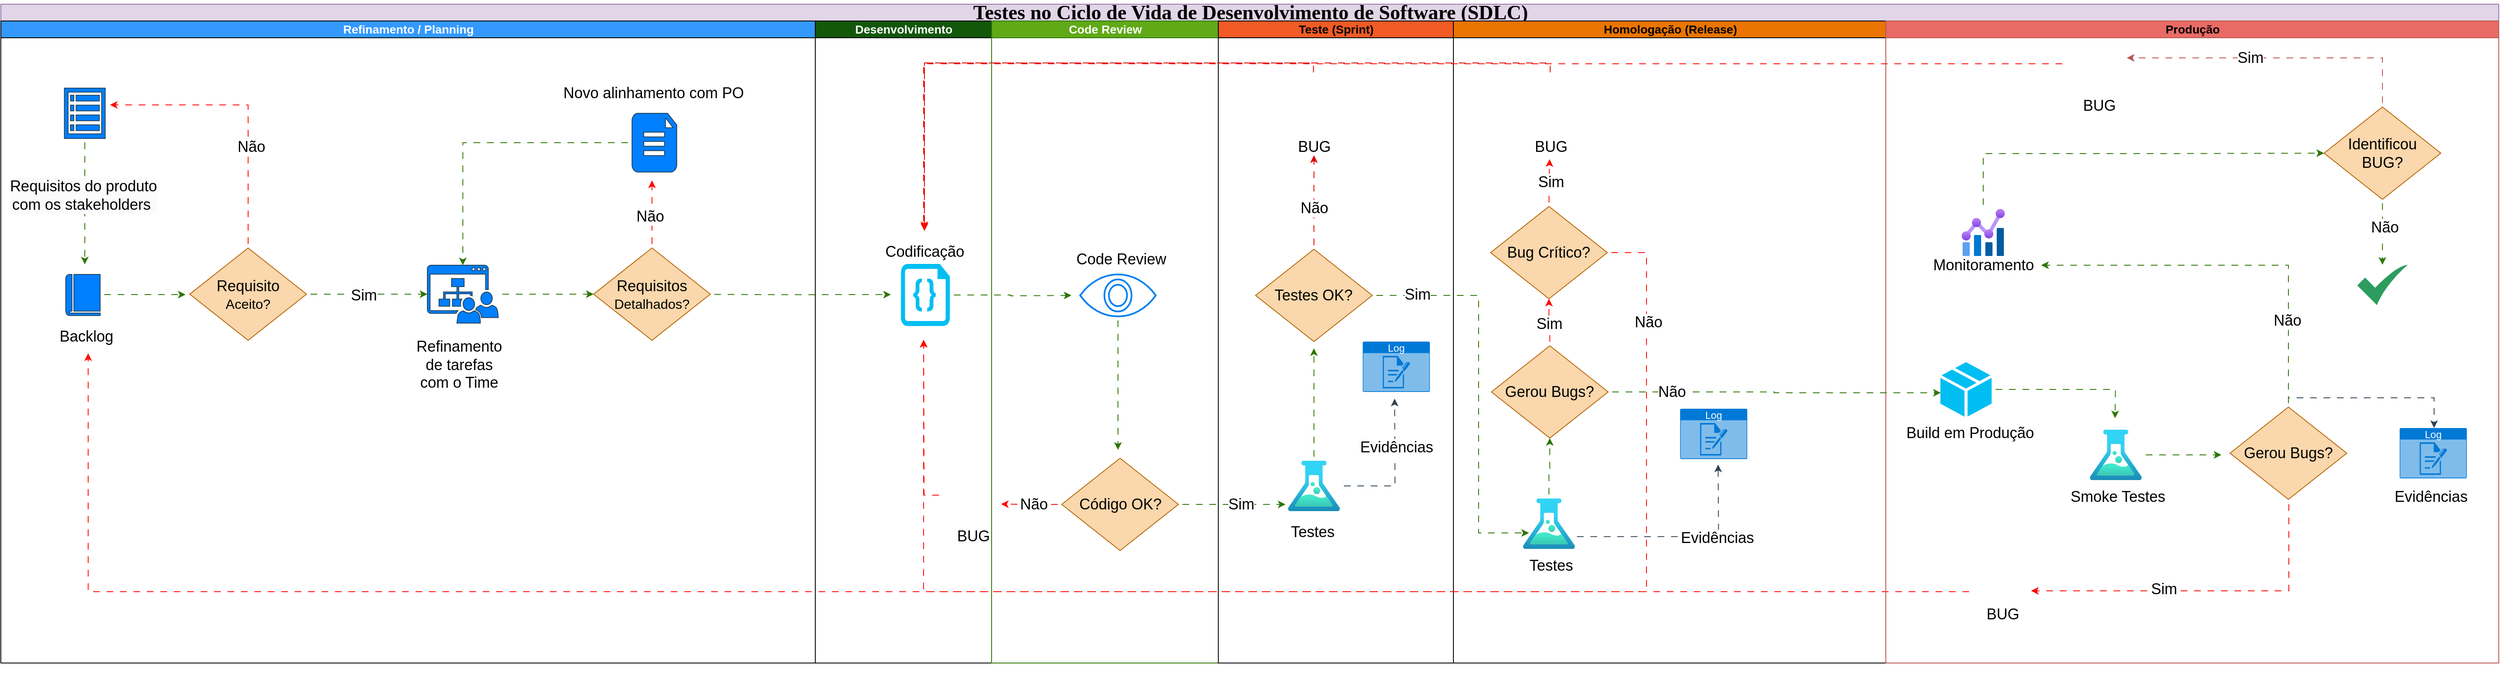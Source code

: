 <mxfile version="24.8.4">
  <diagram name="Página-1" id="4y3aDwwRjuEOx_6uWklc">
    <mxGraphModel dx="7165" dy="2340" grid="1" gridSize="10" guides="1" tooltips="1" connect="1" arrows="1" fold="1" page="1" pageScale="1" pageWidth="827" pageHeight="1169" math="0" shadow="0">
      <root>
        <mxCell id="0" />
        <mxCell id="1" parent="0" />
        <mxCell id="TT8D0_vLZ7CWqyI76bAc-1" value="&lt;font style=&quot;font-size: 24px;&quot;&gt;Testes no Ciclo de Vida de Desenvolvimento de Software (SDLC)&lt;/font&gt;" style="swimlane;html=1;childLayout=stackLayout;startSize=20;rounded=0;shadow=0;labelBackgroundColor=none;strokeWidth=1;fontFamily=Verdana;fontSize=8;align=center;fillColor=#e1d5e7;strokeColor=#9673a6;" parent="1" vertex="1">
          <mxGeometry x="50" y="20" width="2975" height="785" as="geometry" />
        </mxCell>
        <mxCell id="TT8D0_vLZ7CWqyI76bAc-2" value="&lt;font style=&quot;font-size: 14px;&quot;&gt;Refinamento / Planning&lt;/font&gt;" style="swimlane;html=1;startSize=20;fillColor=#3399FF;strokeColor=#000000;fontColor=#ffffff;fillStyle=solid;gradientColor=none;" parent="TT8D0_vLZ7CWqyI76bAc-1" vertex="1">
          <mxGeometry y="20" width="970" height="765" as="geometry">
            <mxRectangle y="20" width="32" height="730" as="alternateBounds" />
          </mxGeometry>
        </mxCell>
        <mxCell id="TT8D0_vLZ7CWqyI76bAc-3" value="" style="edgeStyle=orthogonalEdgeStyle;rounded=0;orthogonalLoop=1;jettySize=auto;html=1;fillColor=#60a917;strokeColor=#2D7600;flowAnimation=1;" parent="TT8D0_vLZ7CWqyI76bAc-2" source="TT8D0_vLZ7CWqyI76bAc-5" edge="1">
          <mxGeometry relative="1" as="geometry">
            <mxPoint x="100" y="290" as="targetPoint" />
          </mxGeometry>
        </mxCell>
        <mxCell id="TT8D0_vLZ7CWqyI76bAc-4" value="&lt;div style=&quot;font-size: 12px; background-color: rgb(251, 251, 251);&quot;&gt;&lt;span style=&quot;font-size: 18px;&quot;&gt;Requisitos do produto&lt;/span&gt;&lt;/div&gt;&lt;div style=&quot;font-size: 12px; background-color: rgb(251, 251, 251);&quot;&gt;&lt;span style=&quot;font-size: 18px;&quot;&gt;com os stakeholders&amp;nbsp;&lt;/span&gt;&lt;/div&gt;" style="edgeLabel;html=1;align=center;verticalAlign=middle;resizable=0;points=[];" parent="TT8D0_vLZ7CWqyI76bAc-3" vertex="1" connectable="0">
          <mxGeometry x="0.608" y="-2" relative="1" as="geometry">
            <mxPoint y="-53" as="offset" />
          </mxGeometry>
        </mxCell>
        <mxCell id="TT8D0_vLZ7CWqyI76bAc-5" value="" style="sketch=0;html=1;aspect=fixed;strokeColor=#23445d;shadow=0;fillColor=#007FFF;verticalAlign=top;labelPosition=center;verticalLabelPosition=bottom;shape=mxgraph.gcp2.view_list;" parent="TT8D0_vLZ7CWqyI76bAc-2" vertex="1">
          <mxGeometry x="75.7" y="80" width="48.6" height="60" as="geometry" />
        </mxCell>
        <mxCell id="TT8D0_vLZ7CWqyI76bAc-6" value="" style="sketch=0;pointerEvents=1;shadow=0;dashed=0;html=1;strokeColor=#23445d;fillColor=#007FFF;labelPosition=center;verticalLabelPosition=bottom;verticalAlign=top;outlineConnect=0;align=center;shape=mxgraph.office.concepts.book_journal;" parent="TT8D0_vLZ7CWqyI76bAc-2" vertex="1">
          <mxGeometry x="77.3" y="302" width="41" height="49" as="geometry" />
        </mxCell>
        <mxCell id="TT8D0_vLZ7CWqyI76bAc-7" value="&lt;span style=&quot;font-size: 18px;&quot;&gt;Backlog&amp;nbsp;&lt;/span&gt;" style="text;html=1;align=center;verticalAlign=middle;resizable=0;points=[];autosize=1;strokeColor=none;fillColor=none;" parent="TT8D0_vLZ7CWqyI76bAc-2" vertex="1">
          <mxGeometry x="58.8" y="356" width="90" height="40" as="geometry" />
        </mxCell>
        <mxCell id="TT8D0_vLZ7CWqyI76bAc-8" style="edgeStyle=orthogonalEdgeStyle;rounded=0;orthogonalLoop=1;jettySize=auto;html=1;fillColor=#60a917;strokeColor=#2D7600;flowAnimation=1;" parent="TT8D0_vLZ7CWqyI76bAc-2" source="TT8D0_vLZ7CWqyI76bAc-10" target="TT8D0_vLZ7CWqyI76bAc-15" edge="1">
          <mxGeometry relative="1" as="geometry">
            <mxPoint x="470" y="326" as="targetPoint" />
          </mxGeometry>
        </mxCell>
        <mxCell id="TT8D0_vLZ7CWqyI76bAc-9" value="&lt;font style=&quot;font-size: 18px;&quot;&gt;Sim&lt;/font&gt;" style="edgeLabel;html=1;align=center;verticalAlign=middle;resizable=0;points=[];" parent="TT8D0_vLZ7CWqyI76bAc-8" vertex="1" connectable="0">
          <mxGeometry x="-0.057" y="-1" relative="1" as="geometry">
            <mxPoint as="offset" />
          </mxGeometry>
        </mxCell>
        <mxCell id="TT8D0_vLZ7CWqyI76bAc-10" value="&lt;div&gt;&lt;font style=&quot;font-size: 18px;&quot;&gt;Requisito&lt;/font&gt;&lt;/div&gt;&lt;div&gt;&lt;font size=&quot;3&quot;&gt;Aceito?&lt;/font&gt;&lt;/div&gt;" style="rhombus;whiteSpace=wrap;html=1;fillColor=#fad7ac;strokeColor=#b46504;" parent="TT8D0_vLZ7CWqyI76bAc-2" vertex="1">
          <mxGeometry x="225" y="270.5" width="139" height="110" as="geometry" />
        </mxCell>
        <mxCell id="TT8D0_vLZ7CWqyI76bAc-11" style="edgeStyle=orthogonalEdgeStyle;rounded=0;orthogonalLoop=1;jettySize=auto;html=1;fillColor=#60a917;strokeColor=#2D7600;flowAnimation=1;" parent="TT8D0_vLZ7CWqyI76bAc-2" source="TT8D0_vLZ7CWqyI76bAc-6" edge="1">
          <mxGeometry relative="1" as="geometry">
            <mxPoint x="220" y="326" as="targetPoint" />
          </mxGeometry>
        </mxCell>
        <mxCell id="TT8D0_vLZ7CWqyI76bAc-12" style="edgeStyle=orthogonalEdgeStyle;rounded=0;orthogonalLoop=1;jettySize=auto;html=1;exitX=0.5;exitY=0;exitDx=0;exitDy=0;strokeColor=#ff0800;flowAnimation=1;" parent="TT8D0_vLZ7CWqyI76bAc-2" source="TT8D0_vLZ7CWqyI76bAc-10" edge="1">
          <mxGeometry relative="1" as="geometry">
            <mxPoint x="130" y="100" as="targetPoint" />
            <Array as="points">
              <mxPoint x="295" y="100" />
            </Array>
          </mxGeometry>
        </mxCell>
        <mxCell id="TT8D0_vLZ7CWqyI76bAc-13" value="&lt;font style=&quot;font-size: 18px;&quot;&gt;Não&lt;/font&gt;" style="edgeLabel;html=1;align=center;verticalAlign=middle;resizable=0;points=[];" parent="TT8D0_vLZ7CWqyI76bAc-12" vertex="1" connectable="0">
          <mxGeometry x="-0.279" y="-3" relative="1" as="geometry">
            <mxPoint as="offset" />
          </mxGeometry>
        </mxCell>
        <mxCell id="TT8D0_vLZ7CWqyI76bAc-14" style="edgeStyle=orthogonalEdgeStyle;rounded=0;orthogonalLoop=1;jettySize=auto;html=1;entryX=0;entryY=0.5;entryDx=0;entryDy=0;flowAnimation=1;fillColor=#60a917;strokeColor=#2D7600;" parent="TT8D0_vLZ7CWqyI76bAc-2" source="TT8D0_vLZ7CWqyI76bAc-15" target="TT8D0_vLZ7CWqyI76bAc-19" edge="1">
          <mxGeometry relative="1" as="geometry" />
        </mxCell>
        <mxCell id="TT8D0_vLZ7CWqyI76bAc-15" value="" style="sketch=0;pointerEvents=1;shadow=0;dashed=0;html=1;strokeColor=#23445d;fillColor=#007FFF;labelPosition=center;verticalLabelPosition=bottom;verticalAlign=top;outlineConnect=0;align=center;shape=mxgraph.office.sites.site_team;" parent="TT8D0_vLZ7CWqyI76bAc-2" vertex="1">
          <mxGeometry x="508" y="291" width="84.49" height="69" as="geometry" />
        </mxCell>
        <mxCell id="TT8D0_vLZ7CWqyI76bAc-16" style="edgeStyle=orthogonalEdgeStyle;rounded=0;orthogonalLoop=1;jettySize=auto;html=1;fillColor=#f8cecc;strokeColor=#ff0800;flowAnimation=1;" parent="TT8D0_vLZ7CWqyI76bAc-2" source="TT8D0_vLZ7CWqyI76bAc-19" edge="1">
          <mxGeometry relative="1" as="geometry">
            <mxPoint x="775.5" y="190" as="targetPoint" />
          </mxGeometry>
        </mxCell>
        <mxCell id="TT8D0_vLZ7CWqyI76bAc-17" value="&lt;font style=&quot;font-size: 18px;&quot;&gt;Não&lt;/font&gt;" style="edgeLabel;html=1;align=center;verticalAlign=middle;resizable=0;points=[];" parent="TT8D0_vLZ7CWqyI76bAc-16" vertex="1" connectable="0">
          <mxGeometry x="-0.059" y="3" relative="1" as="geometry">
            <mxPoint as="offset" />
          </mxGeometry>
        </mxCell>
        <mxCell id="TT8D0_vLZ7CWqyI76bAc-18" style="edgeStyle=orthogonalEdgeStyle;rounded=0;orthogonalLoop=1;jettySize=auto;html=1;fillColor=#60a917;strokeColor=#2D7600;flowAnimation=1;" parent="TT8D0_vLZ7CWqyI76bAc-2" edge="1">
          <mxGeometry relative="1" as="geometry">
            <mxPoint x="1060" y="326" as="targetPoint" />
            <mxPoint x="796.91" y="325.571" as="sourcePoint" />
          </mxGeometry>
        </mxCell>
        <mxCell id="TT8D0_vLZ7CWqyI76bAc-19" value="&lt;div&gt;&lt;font style=&quot;font-size: 18px;&quot;&gt;Requisitos&lt;/font&gt;&lt;/div&gt;&lt;div&gt;&lt;font size=&quot;3&quot;&gt;Detalhados?&lt;/font&gt;&lt;/div&gt;" style="rhombus;whiteSpace=wrap;html=1;fillColor=#fad7ac;strokeColor=#b46504;" parent="TT8D0_vLZ7CWqyI76bAc-2" vertex="1">
          <mxGeometry x="706" y="270.5" width="139" height="110" as="geometry" />
        </mxCell>
        <mxCell id="TT8D0_vLZ7CWqyI76bAc-20" style="edgeStyle=orthogonalEdgeStyle;rounded=0;orthogonalLoop=1;jettySize=auto;html=1;fillColor=#60a917;strokeColor=#2D7600;flowAnimation=1;" parent="TT8D0_vLZ7CWqyI76bAc-2" source="TT8D0_vLZ7CWqyI76bAc-21" target="TT8D0_vLZ7CWqyI76bAc-15" edge="1">
          <mxGeometry relative="1" as="geometry" />
        </mxCell>
        <mxCell id="TT8D0_vLZ7CWqyI76bAc-21" value="" style="verticalLabelPosition=bottom;html=1;verticalAlign=top;align=center;strokeColor=#23445d;fillColor=#007FFF;shape=mxgraph.azure.file_2;pointerEvents=1;" parent="TT8D0_vLZ7CWqyI76bAc-2" vertex="1">
          <mxGeometry x="751.75" y="110" width="53.25" height="70" as="geometry" />
        </mxCell>
        <mxCell id="TT8D0_vLZ7CWqyI76bAc-22" value="&lt;span style=&quot;font-size: 18px;&quot;&gt;Novo alinhamento com PO&lt;/span&gt;" style="text;html=1;align=center;verticalAlign=middle;resizable=0;points=[];autosize=1;strokeColor=none;fillColor=none;" parent="TT8D0_vLZ7CWqyI76bAc-2" vertex="1">
          <mxGeometry x="660.38" y="69" width="233" height="34" as="geometry" />
        </mxCell>
        <mxCell id="TT8D0_vLZ7CWqyI76bAc-23" value="&lt;div&gt;&lt;span style=&quot;font-size: 18px;&quot;&gt;Refinamento&amp;nbsp;&lt;/span&gt;&lt;/div&gt;&lt;div&gt;&lt;span style=&quot;font-size: 18px;&quot;&gt;de tarefas&amp;nbsp;&lt;/span&gt;&lt;/div&gt;&lt;div&gt;&lt;span style=&quot;font-size: 18px;&quot;&gt;com o Time&amp;nbsp;&lt;/span&gt;&lt;/div&gt;" style="text;html=1;align=center;verticalAlign=middle;resizable=0;points=[];autosize=1;strokeColor=none;fillColor=none;" parent="TT8D0_vLZ7CWqyI76bAc-2" vertex="1">
          <mxGeometry x="485" y="371" width="125" height="77" as="geometry" />
        </mxCell>
        <mxCell id="TT8D0_vLZ7CWqyI76bAc-24" value="&lt;font style=&quot;font-size: 14px;&quot;&gt;Desenvolvimento&lt;/font&gt;" style="swimlane;html=1;startSize=20;fillColor=#12570A;strokeColor=#000000;fontColor=#ffffff;fillStyle=solid;" parent="TT8D0_vLZ7CWqyI76bAc-1" vertex="1">
          <mxGeometry x="970" y="20" width="210" height="765" as="geometry" />
        </mxCell>
        <mxCell id="TT8D0_vLZ7CWqyI76bAc-25" style="edgeStyle=orthogonalEdgeStyle;rounded=0;orthogonalLoop=1;jettySize=auto;html=1;fillColor=#60a917;strokeColor=#2D7600;flowAnimation=1;" parent="TT8D0_vLZ7CWqyI76bAc-24" source="TT8D0_vLZ7CWqyI76bAc-26" edge="1">
          <mxGeometry relative="1" as="geometry">
            <mxPoint x="305" y="327" as="targetPoint" />
          </mxGeometry>
        </mxCell>
        <mxCell id="TT8D0_vLZ7CWqyI76bAc-26" value="" style="verticalLabelPosition=bottom;html=1;verticalAlign=top;align=center;strokeColor=none;fillColor=#00BEF2;shape=mxgraph.azure.code_file;pointerEvents=1;" parent="TT8D0_vLZ7CWqyI76bAc-24" vertex="1">
          <mxGeometry x="102" y="289.5" width="58.25" height="74" as="geometry" />
        </mxCell>
        <mxCell id="TT8D0_vLZ7CWqyI76bAc-27" value="&lt;span style=&quot;font-size: 18px;&quot;&gt;Codificação&lt;/span&gt;" style="edgeLabel;html=1;align=center;verticalAlign=middle;resizable=0;points=[];" parent="TT8D0_vLZ7CWqyI76bAc-24" vertex="1" connectable="0">
          <mxGeometry x="104.995" y="273.996" as="geometry">
            <mxPoint x="25" y="1" as="offset" />
          </mxGeometry>
        </mxCell>
        <mxCell id="TT8D0_vLZ7CWqyI76bAc-28" value="&lt;font style=&quot;font-size: 14px;&quot;&gt;Code Review&lt;/font&gt;" style="swimlane;html=1;startSize=20;fillColor=#60a917;strokeColor=#2D7600;fillStyle=solid;fontColor=#ffffff;shadow=0;" parent="TT8D0_vLZ7CWqyI76bAc-1" vertex="1">
          <mxGeometry x="1180" y="20" width="270" height="765" as="geometry" />
        </mxCell>
        <mxCell id="TT8D0_vLZ7CWqyI76bAc-29" style="edgeStyle=orthogonalEdgeStyle;rounded=0;orthogonalLoop=1;jettySize=auto;html=1;exitX=1;exitY=0.5;exitDx=0;exitDy=0;fillColor=#60a917;strokeColor=#2D7600;flowAnimation=1;" parent="TT8D0_vLZ7CWqyI76bAc-28" source="TT8D0_vLZ7CWqyI76bAc-31" edge="1">
          <mxGeometry relative="1" as="geometry">
            <mxPoint x="350" y="576.059" as="targetPoint" />
          </mxGeometry>
        </mxCell>
        <mxCell id="TT8D0_vLZ7CWqyI76bAc-30" value="&lt;font style=&quot;font-size: 18px;&quot;&gt;Sim&lt;/font&gt;" style="edgeLabel;html=1;align=center;verticalAlign=middle;resizable=0;points=[];" parent="TT8D0_vLZ7CWqyI76bAc-29" vertex="1" connectable="0">
          <mxGeometry x="0.171" y="1" relative="1" as="geometry">
            <mxPoint as="offset" />
          </mxGeometry>
        </mxCell>
        <mxCell id="TT8D0_vLZ7CWqyI76bAc-31" value="&lt;span style=&quot;font-size: 18px;&quot;&gt;Código OK?&lt;/span&gt;" style="rhombus;whiteSpace=wrap;html=1;fillColor=#fad7ac;strokeColor=#b46504;" parent="TT8D0_vLZ7CWqyI76bAc-28" vertex="1">
          <mxGeometry x="83.5" y="521" width="139" height="110" as="geometry" />
        </mxCell>
        <mxCell id="xhNsHR0tecrJfSt0q3eH-105" style="edgeStyle=orthogonalEdgeStyle;rounded=0;orthogonalLoop=1;jettySize=auto;html=1;fillColor=#60a917;strokeColor=#2D7600;flowAnimation=1;" edge="1" parent="TT8D0_vLZ7CWqyI76bAc-28" source="TT8D0_vLZ7CWqyI76bAc-33">
          <mxGeometry relative="1" as="geometry">
            <mxPoint x="150.5" y="511.0" as="targetPoint" />
          </mxGeometry>
        </mxCell>
        <mxCell id="TT8D0_vLZ7CWqyI76bAc-33" value="" style="html=1;verticalLabelPosition=bottom;align=center;labelBackgroundColor=#ffffff;verticalAlign=top;strokeWidth=2;strokeColor=#0080F0;shadow=0;dashed=0;shape=mxgraph.ios7.icons.eye;" parent="TT8D0_vLZ7CWqyI76bAc-28" vertex="1">
          <mxGeometry x="105.5" y="302" width="90" height="50" as="geometry" />
        </mxCell>
        <mxCell id="TT8D0_vLZ7CWqyI76bAc-34" value="&lt;span style=&quot;font-size: 18px;&quot;&gt;Code Review&lt;/span&gt;" style="text;html=1;align=center;verticalAlign=middle;resizable=0;points=[];autosize=1;strokeColor=none;fillColor=none;" parent="TT8D0_vLZ7CWqyI76bAc-28" vertex="1">
          <mxGeometry x="89" y="264" width="130" height="40" as="geometry" />
        </mxCell>
        <mxCell id="TT8D0_vLZ7CWqyI76bAc-35" value="&lt;span style=&quot;font-size: 18px;&quot;&gt;BUG&lt;/span&gt;" style="text;html=1;align=center;verticalAlign=middle;resizable=0;points=[];autosize=1;strokeColor=none;fillColor=none;" parent="TT8D0_vLZ7CWqyI76bAc-28" vertex="1">
          <mxGeometry x="-51.0" y="597" width="57" height="34" as="geometry" />
        </mxCell>
        <mxCell id="TT8D0_vLZ7CWqyI76bAc-36" style="edgeStyle=orthogonalEdgeStyle;rounded=0;orthogonalLoop=1;jettySize=auto;html=1;fillColor=#f8cecc;strokeColor=#ff0800;flowAnimation=1;" parent="TT8D0_vLZ7CWqyI76bAc-28" source="TT8D0_vLZ7CWqyI76bAc-37" edge="1">
          <mxGeometry relative="1" as="geometry">
            <mxPoint x="-80.943" y="379.698" as="targetPoint" />
          </mxGeometry>
        </mxCell>
        <mxCell id="TT8D0_vLZ7CWqyI76bAc-37" value="" style="shape=image;html=1;verticalAlign=top;verticalLabelPosition=bottom;labelBackgroundColor=#ffffff;imageAspect=0;aspect=fixed;image=https://cdn2.iconfinder.com/data/icons/crystalproject/128x128/apps/bug.png" parent="TT8D0_vLZ7CWqyI76bAc-28" vertex="1">
          <mxGeometry x="-58.0" y="530" width="70" height="70" as="geometry" />
        </mxCell>
        <mxCell id="TT8D0_vLZ7CWqyI76bAc-38" style="edgeStyle=orthogonalEdgeStyle;rounded=0;orthogonalLoop=1;jettySize=auto;html=1;entryX=0.988;entryY=0.652;entryDx=0;entryDy=0;entryPerimeter=0;fillColor=#f8cecc;strokeColor=#ff0800;flowAnimation=1;" parent="TT8D0_vLZ7CWqyI76bAc-28" source="TT8D0_vLZ7CWqyI76bAc-31" target="TT8D0_vLZ7CWqyI76bAc-37" edge="1">
          <mxGeometry relative="1" as="geometry" />
        </mxCell>
        <mxCell id="TT8D0_vLZ7CWqyI76bAc-39" value="&lt;font style=&quot;font-size: 18px;&quot;&gt;Não&lt;/font&gt;" style="edgeLabel;html=1;align=center;verticalAlign=middle;resizable=0;points=[];" parent="TT8D0_vLZ7CWqyI76bAc-38" vertex="1" connectable="0">
          <mxGeometry x="0.117" relative="1" as="geometry">
            <mxPoint x="6" as="offset" />
          </mxGeometry>
        </mxCell>
        <mxCell id="TT8D0_vLZ7CWqyI76bAc-40" value="&lt;font style=&quot;font-size: 14px;&quot;&gt;Teste (Sprint)&lt;/font&gt;" style="swimlane;html=1;startSize=20;strokeColor=#000000;fillColor=#F25B25;" parent="TT8D0_vLZ7CWqyI76bAc-1" vertex="1">
          <mxGeometry x="1450" y="20" width="280" height="765" as="geometry" />
        </mxCell>
        <mxCell id="TT8D0_vLZ7CWqyI76bAc-41" style="edgeStyle=orthogonalEdgeStyle;rounded=0;orthogonalLoop=1;jettySize=auto;html=1;fillColor=#60a917;strokeColor=#2D7600;flowAnimation=1;" parent="TT8D0_vLZ7CWqyI76bAc-40" source="TT8D0_vLZ7CWqyI76bAc-44" edge="1">
          <mxGeometry relative="1" as="geometry">
            <mxPoint x="113.91" y="390" as="targetPoint" />
          </mxGeometry>
        </mxCell>
        <mxCell id="TT8D0_vLZ7CWqyI76bAc-42" style="edgeStyle=orthogonalEdgeStyle;rounded=0;orthogonalLoop=1;jettySize=auto;html=1;fillColor=#647687;strokeColor=#314354;flowAnimation=1;" parent="TT8D0_vLZ7CWqyI76bAc-40" source="TT8D0_vLZ7CWqyI76bAc-44" edge="1">
          <mxGeometry relative="1" as="geometry">
            <mxPoint x="210" y="450" as="targetPoint" />
          </mxGeometry>
        </mxCell>
        <mxCell id="TT8D0_vLZ7CWqyI76bAc-43" value="&lt;span style=&quot;font-size: 18px;&quot;&gt;Evidências&lt;/span&gt;" style="edgeLabel;html=1;align=center;verticalAlign=middle;resizable=0;points=[];" parent="TT8D0_vLZ7CWqyI76bAc-42" vertex="1" connectable="0">
          <mxGeometry x="0.32" y="-1" relative="1" as="geometry">
            <mxPoint as="offset" />
          </mxGeometry>
        </mxCell>
        <mxCell id="TT8D0_vLZ7CWqyI76bAc-44" value="" style="image;aspect=fixed;html=1;points=[];align=center;fontSize=12;image=img/lib/azure2/general/Load_Test.svg;" parent="TT8D0_vLZ7CWqyI76bAc-40" vertex="1">
          <mxGeometry x="83" y="524" width="61.82" height="60" as="geometry" />
        </mxCell>
        <mxCell id="TT8D0_vLZ7CWqyI76bAc-45" style="edgeStyle=orthogonalEdgeStyle;rounded=0;orthogonalLoop=1;jettySize=auto;html=1;fillColor=#f8cecc;strokeColor=#db0700;flowAnimation=1;" parent="TT8D0_vLZ7CWqyI76bAc-40" source="TT8D0_vLZ7CWqyI76bAc-47" edge="1">
          <mxGeometry relative="1" as="geometry">
            <mxPoint x="113.91" y="160" as="targetPoint" />
          </mxGeometry>
        </mxCell>
        <mxCell id="TT8D0_vLZ7CWqyI76bAc-46" value="&lt;font style=&quot;font-size: 18px;&quot;&gt;Não&lt;/font&gt;" style="edgeLabel;html=1;align=center;verticalAlign=middle;resizable=0;points=[];" parent="TT8D0_vLZ7CWqyI76bAc-45" vertex="1" connectable="0">
          <mxGeometry x="-0.121" relative="1" as="geometry">
            <mxPoint as="offset" />
          </mxGeometry>
        </mxCell>
        <mxCell id="TT8D0_vLZ7CWqyI76bAc-47" value="&lt;span style=&quot;font-size: 18px;&quot;&gt;Testes OK?&lt;/span&gt;" style="rhombus;whiteSpace=wrap;html=1;fillColor=#fad7ac;strokeColor=#b46504;" parent="TT8D0_vLZ7CWqyI76bAc-40" vertex="1">
          <mxGeometry x="44.41" y="272" width="139" height="110" as="geometry" />
        </mxCell>
        <mxCell id="TT8D0_vLZ7CWqyI76bAc-48" value="Log" style="html=1;whiteSpace=wrap;strokeColor=none;fillColor=#0079D6;labelPosition=center;verticalLabelPosition=middle;verticalAlign=top;align=center;fontSize=12;outlineConnect=0;spacingTop=-6;fontColor=#FFFFFF;sketch=0;shape=mxgraph.sitemap.log;" parent="TT8D0_vLZ7CWqyI76bAc-40" vertex="1">
          <mxGeometry x="172" y="382" width="80" height="60" as="geometry" />
        </mxCell>
        <mxCell id="TT8D0_vLZ7CWqyI76bAc-49" style="edgeStyle=orthogonalEdgeStyle;rounded=0;orthogonalLoop=1;jettySize=auto;html=1;fillColor=#f8cecc;strokeColor=#db0700;flowAnimation=1;" parent="TT8D0_vLZ7CWqyI76bAc-40" edge="1">
          <mxGeometry relative="1" as="geometry">
            <mxPoint x="-350" y="250" as="targetPoint" />
            <Array as="points">
              <mxPoint x="113" y="50" />
              <mxPoint x="-350" y="50" />
            </Array>
            <mxPoint x="113.333" y="66" as="sourcePoint" />
          </mxGeometry>
        </mxCell>
        <mxCell id="TT8D0_vLZ7CWqyI76bAc-50" value="&lt;span style=&quot;font-size: 18px;&quot;&gt;BUG&lt;/span&gt;" style="text;html=1;align=center;verticalAlign=middle;resizable=0;points=[];autosize=1;strokeColor=none;fillColor=none;" parent="TT8D0_vLZ7CWqyI76bAc-40" vertex="1">
          <mxGeometry x="85.91" y="133" width="57" height="34" as="geometry" />
        </mxCell>
        <mxCell id="TT8D0_vLZ7CWqyI76bAc-51" value="&lt;div&gt;&lt;span style=&quot;font-size: 18px;&quot;&gt;Testes&lt;/span&gt;&lt;/div&gt;" style="edgeLabel;html=1;align=center;verticalAlign=middle;resizable=0;points=[];" parent="TT8D0_vLZ7CWqyI76bAc-40" vertex="1" connectable="0">
          <mxGeometry x="113.912" y="620.002" as="geometry">
            <mxPoint x="-2" y="-11" as="offset" />
          </mxGeometry>
        </mxCell>
        <mxCell id="TT8D0_vLZ7CWqyI76bAc-104" value="" style="shape=image;html=1;verticalAlign=top;verticalLabelPosition=bottom;labelBackgroundColor=#ffffff;imageAspect=0;aspect=fixed;image=https://cdn2.iconfinder.com/data/icons/crystalproject/128x128/apps/bug.png" parent="TT8D0_vLZ7CWqyI76bAc-40" vertex="1">
          <mxGeometry x="77.82" y="75" width="70" height="70" as="geometry" />
        </mxCell>
        <mxCell id="TT8D0_vLZ7CWqyI76bAc-52" value="&lt;font style=&quot;font-size: 14px;&quot;&gt;Homologação (Release)&lt;/font&gt;" style="swimlane;html=1;startSize=20;fillColor=#EB7500;" parent="TT8D0_vLZ7CWqyI76bAc-1" vertex="1">
          <mxGeometry x="1730" y="20" width="515" height="765" as="geometry" />
        </mxCell>
        <mxCell id="TT8D0_vLZ7CWqyI76bAc-53" style="edgeStyle=orthogonalEdgeStyle;rounded=0;orthogonalLoop=1;jettySize=auto;html=1;fillColor=#fad9d5;strokeColor=#DB0700;flowAnimation=1;" parent="TT8D0_vLZ7CWqyI76bAc-52" edge="1">
          <mxGeometry relative="1" as="geometry">
            <mxPoint x="-630" y="250" as="targetPoint" />
            <Array as="points">
              <mxPoint x="115" y="50" />
              <mxPoint x="-630" y="50" />
            </Array>
            <mxPoint x="115.25" y="66" as="sourcePoint" />
          </mxGeometry>
        </mxCell>
        <mxCell id="TT8D0_vLZ7CWqyI76bAc-54" value="&lt;span style=&quot;font-size: 18px;&quot;&gt;BUG&lt;/span&gt;" style="text;html=1;align=center;verticalAlign=middle;resizable=0;points=[];autosize=1;strokeColor=none;fillColor=none;" parent="TT8D0_vLZ7CWqyI76bAc-52" vertex="1">
          <mxGeometry x="87.82" y="133" width="57" height="34" as="geometry" />
        </mxCell>
        <mxCell id="TT8D0_vLZ7CWqyI76bAc-55" style="edgeStyle=orthogonalEdgeStyle;rounded=0;orthogonalLoop=1;jettySize=auto;html=1;fillColor=#60a917;strokeColor=#2D7600;flowAnimation=1;" parent="TT8D0_vLZ7CWqyI76bAc-52" source="TT8D0_vLZ7CWqyI76bAc-56" target="TT8D0_vLZ7CWqyI76bAc-60" edge="1">
          <mxGeometry relative="1" as="geometry" />
        </mxCell>
        <mxCell id="TT8D0_vLZ7CWqyI76bAc-56" value="" style="image;aspect=fixed;html=1;points=[];align=center;fontSize=12;image=img/lib/azure2/general/Load_Test.svg;" parent="TT8D0_vLZ7CWqyI76bAc-52" vertex="1">
          <mxGeometry x="82.91" y="569" width="61.82" height="60" as="geometry" />
        </mxCell>
        <mxCell id="TT8D0_vLZ7CWqyI76bAc-57" value="&lt;span style=&quot;font-size: 18px;&quot;&gt;Testes&lt;/span&gt;" style="edgeLabel;html=1;align=center;verticalAlign=middle;resizable=0;points=[];" parent="TT8D0_vLZ7CWqyI76bAc-52" vertex="1" connectable="0">
          <mxGeometry x="115.822" y="649.002" as="geometry" />
        </mxCell>
        <mxCell id="TT8D0_vLZ7CWqyI76bAc-58" style="edgeStyle=orthogonalEdgeStyle;rounded=0;orthogonalLoop=1;jettySize=auto;html=1;entryX=0.5;entryY=1;entryDx=0;entryDy=0;fillColor=#f8cecc;strokeColor=#ff0800;flowAnimation=1;" parent="TT8D0_vLZ7CWqyI76bAc-52" source="TT8D0_vLZ7CWqyI76bAc-60" target="TT8D0_vLZ7CWqyI76bAc-61" edge="1">
          <mxGeometry relative="1" as="geometry" />
        </mxCell>
        <mxCell id="TT8D0_vLZ7CWqyI76bAc-59" value="&lt;font style=&quot;font-size: 18px;&quot;&gt;Sim&lt;/font&gt;" style="edgeLabel;html=1;align=center;verticalAlign=middle;resizable=0;points=[];" parent="TT8D0_vLZ7CWqyI76bAc-58" vertex="1" connectable="0">
          <mxGeometry x="-0.062" y="1" relative="1" as="geometry">
            <mxPoint as="offset" />
          </mxGeometry>
        </mxCell>
        <mxCell id="TT8D0_vLZ7CWqyI76bAc-60" value="&lt;span style=&quot;font-size: 18px;&quot;&gt;Gerou Bugs?&lt;/span&gt;" style="rhombus;whiteSpace=wrap;html=1;fillColor=#fad7ac;strokeColor=#b46504;" parent="TT8D0_vLZ7CWqyI76bAc-52" vertex="1">
          <mxGeometry x="45.32" y="387" width="139" height="110" as="geometry" />
        </mxCell>
        <mxCell id="TT8D0_vLZ7CWqyI76bAc-61" value="&lt;span style=&quot;font-size: 18px;&quot;&gt;Bug Crítico?&lt;/span&gt;" style="rhombus;whiteSpace=wrap;html=1;fillColor=#fad7ac;strokeColor=#b46504;" parent="TT8D0_vLZ7CWqyI76bAc-52" vertex="1">
          <mxGeometry x="44.32" y="221" width="139" height="110" as="geometry" />
        </mxCell>
        <mxCell id="TT8D0_vLZ7CWqyI76bAc-62" style="edgeStyle=orthogonalEdgeStyle;rounded=0;orthogonalLoop=1;jettySize=auto;html=1;entryX=0.471;entryY=0.932;entryDx=0;entryDy=0;entryPerimeter=0;fillColor=#f8cecc;strokeColor=#ff0800;flowAnimation=1;" parent="TT8D0_vLZ7CWqyI76bAc-52" source="TT8D0_vLZ7CWqyI76bAc-61" target="TT8D0_vLZ7CWqyI76bAc-54" edge="1">
          <mxGeometry relative="1" as="geometry" />
        </mxCell>
        <mxCell id="TT8D0_vLZ7CWqyI76bAc-63" value="&lt;font style=&quot;font-size: 18px;&quot;&gt;Sim&lt;/font&gt;" style="edgeLabel;html=1;align=center;verticalAlign=middle;resizable=0;points=[];" parent="TT8D0_vLZ7CWqyI76bAc-62" vertex="1" connectable="0">
          <mxGeometry x="0.051" y="-1" relative="1" as="geometry">
            <mxPoint as="offset" />
          </mxGeometry>
        </mxCell>
        <mxCell id="TT8D0_vLZ7CWqyI76bAc-64" style="edgeStyle=orthogonalEdgeStyle;rounded=0;orthogonalLoop=1;jettySize=auto;html=1;fillColor=#647687;strokeColor=#314354;flowAnimation=1;entryX=0;entryY=0.5;entryDx=0;entryDy=0;entryPerimeter=0;exitX=0.962;exitY=0.756;exitDx=0;exitDy=0;exitPerimeter=0;" parent="TT8D0_vLZ7CWqyI76bAc-52" source="TT8D0_vLZ7CWqyI76bAc-56" edge="1">
          <mxGeometry relative="1" as="geometry">
            <mxPoint x="315.27" y="528.53" as="targetPoint" />
            <mxPoint x="190.0" y="610.53" as="sourcePoint" />
          </mxGeometry>
        </mxCell>
        <mxCell id="TT8D0_vLZ7CWqyI76bAc-65" value="&lt;span style=&quot;font-size: 18px;&quot;&gt;Evidências&lt;/span&gt;" style="edgeLabel;html=1;align=center;verticalAlign=middle;resizable=0;points=[];" parent="TT8D0_vLZ7CWqyI76bAc-64" vertex="1" connectable="0">
          <mxGeometry x="0.32" y="-1" relative="1" as="geometry">
            <mxPoint as="offset" />
          </mxGeometry>
        </mxCell>
        <mxCell id="TT8D0_vLZ7CWqyI76bAc-66" value="Log" style="html=1;whiteSpace=wrap;strokeColor=none;fillColor=#0079D6;labelPosition=center;verticalLabelPosition=middle;verticalAlign=top;align=center;fontSize=12;outlineConnect=0;spacingTop=-6;fontColor=#FFFFFF;sketch=0;shape=mxgraph.sitemap.log;" parent="TT8D0_vLZ7CWqyI76bAc-52" vertex="1">
          <mxGeometry x="270" y="462" width="80" height="60" as="geometry" />
        </mxCell>
        <mxCell id="TT8D0_vLZ7CWqyI76bAc-67" value="" style="shape=image;html=1;verticalAlign=top;verticalLabelPosition=bottom;labelBackgroundColor=#ffffff;imageAspect=0;aspect=fixed;image=https://cdn2.iconfinder.com/data/icons/crystalproject/128x128/apps/bug.png" parent="TT8D0_vLZ7CWqyI76bAc-52" vertex="1">
          <mxGeometry x="80.82" y="70" width="70" height="70" as="geometry" />
        </mxCell>
        <mxCell id="TT8D0_vLZ7CWqyI76bAc-68" style="edgeStyle=orthogonalEdgeStyle;rounded=0;orthogonalLoop=1;jettySize=auto;html=1;fillColor=#f8cecc;strokeColor=#ff0800;flowAnimation=1;" parent="TT8D0_vLZ7CWqyI76bAc-52" edge="1">
          <mxGeometry relative="1" as="geometry">
            <mxPoint x="-631" y="380" as="targetPoint" />
            <mxPoint x="616" y="677.0" as="sourcePoint" />
            <Array as="points">
              <mxPoint x="616" y="680" />
              <mxPoint x="-631" y="680" />
            </Array>
          </mxGeometry>
        </mxCell>
        <mxCell id="TT8D0_vLZ7CWqyI76bAc-69" style="edgeStyle=orthogonalEdgeStyle;rounded=0;orthogonalLoop=1;jettySize=auto;html=1;fillColor=#60a917;strokeColor=#2D7600;flowAnimation=1;" parent="TT8D0_vLZ7CWqyI76bAc-1" source="TT8D0_vLZ7CWqyI76bAc-47" edge="1">
          <mxGeometry relative="1" as="geometry">
            <mxPoint x="1820" y="630" as="targetPoint" />
            <Array as="points">
              <mxPoint x="1760" y="347" />
              <mxPoint x="1760" y="630" />
            </Array>
          </mxGeometry>
        </mxCell>
        <mxCell id="TT8D0_vLZ7CWqyI76bAc-70" value="&lt;font style=&quot;font-size: 18px;&quot;&gt;Sim&lt;/font&gt;" style="edgeLabel;html=1;align=center;verticalAlign=middle;resizable=0;points=[];" parent="TT8D0_vLZ7CWqyI76bAc-69" vertex="1" connectable="0">
          <mxGeometry x="-0.775" y="1" relative="1" as="geometry">
            <mxPoint as="offset" />
          </mxGeometry>
        </mxCell>
        <mxCell id="TT8D0_vLZ7CWqyI76bAc-71" style="edgeStyle=orthogonalEdgeStyle;rounded=0;orthogonalLoop=1;jettySize=auto;html=1;fillColor=#f8cecc;strokeColor=#ff0800;flowAnimation=1;" parent="TT8D0_vLZ7CWqyI76bAc-1" source="TT8D0_vLZ7CWqyI76bAc-61" target="TT8D0_vLZ7CWqyI76bAc-7" edge="1">
          <mxGeometry relative="1" as="geometry">
            <Array as="points">
              <mxPoint x="1960" y="296" />
              <mxPoint x="1960" y="700" />
              <mxPoint x="104" y="700" />
            </Array>
          </mxGeometry>
        </mxCell>
        <mxCell id="TT8D0_vLZ7CWqyI76bAc-72" value="&lt;font style=&quot;font-size: 18px;&quot;&gt;Não&lt;/font&gt;" style="edgeLabel;html=1;align=center;verticalAlign=middle;resizable=0;points=[];" parent="TT8D0_vLZ7CWqyI76bAc-71" vertex="1" connectable="0">
          <mxGeometry x="-0.9" y="2" relative="1" as="geometry">
            <mxPoint as="offset" />
          </mxGeometry>
        </mxCell>
        <mxCell id="TT8D0_vLZ7CWqyI76bAc-73" value="&lt;font style=&quot;font-size: 14px;&quot;&gt;Produção&lt;/font&gt;" style="swimlane;html=1;startSize=20;fillColor=#EA6B66;strokeColor=#b85450;" parent="TT8D0_vLZ7CWqyI76bAc-1" vertex="1">
          <mxGeometry x="2245" y="20" width="730" height="765" as="geometry" />
        </mxCell>
        <mxCell id="TT8D0_vLZ7CWqyI76bAc-74" style="edgeStyle=orthogonalEdgeStyle;rounded=0;orthogonalLoop=1;jettySize=auto;html=1;fillColor=#60a917;strokeColor=#2D7600;flowAnimation=1;" parent="TT8D0_vLZ7CWqyI76bAc-73" source="TT8D0_vLZ7CWqyI76bAc-75" edge="1">
          <mxGeometry relative="1" as="geometry">
            <mxPoint x="273" y="473.333" as="targetPoint" />
          </mxGeometry>
        </mxCell>
        <mxCell id="TT8D0_vLZ7CWqyI76bAc-75" value="" style="verticalLabelPosition=bottom;html=1;verticalAlign=top;align=center;strokeColor=none;fillColor=#00BEF2;shape=mxgraph.azure.cloud_service_package_file;" parent="TT8D0_vLZ7CWqyI76bAc-73" vertex="1">
          <mxGeometry x="65" y="406.5" width="61" height="65" as="geometry" />
        </mxCell>
        <mxCell id="TT8D0_vLZ7CWqyI76bAc-76" value="&lt;font style=&quot;font-size: 18px;&quot;&gt;Build em Produção&lt;/font&gt;" style="text;html=1;align=center;verticalAlign=middle;resizable=0;points=[];autosize=1;strokeColor=none;fillColor=none;" parent="TT8D0_vLZ7CWqyI76bAc-73" vertex="1">
          <mxGeometry x="15" y="474" width="170" height="34" as="geometry" />
        </mxCell>
        <mxCell id="TT8D0_vLZ7CWqyI76bAc-77" style="edgeStyle=orthogonalEdgeStyle;rounded=0;orthogonalLoop=1;jettySize=auto;html=1;fillColor=#60a917;strokeColor=#2D7600;flowAnimation=1;" parent="TT8D0_vLZ7CWqyI76bAc-73" source="TT8D0_vLZ7CWqyI76bAc-78" edge="1">
          <mxGeometry relative="1" as="geometry">
            <mxPoint x="399.667" y="517" as="targetPoint" />
          </mxGeometry>
        </mxCell>
        <mxCell id="TT8D0_vLZ7CWqyI76bAc-78" value="" style="image;aspect=fixed;html=1;points=[];align=center;fontSize=12;image=img/lib/azure2/general/Load_Test.svg;" parent="TT8D0_vLZ7CWqyI76bAc-73" vertex="1">
          <mxGeometry x="243" y="487" width="61.82" height="60" as="geometry" />
        </mxCell>
        <mxCell id="TT8D0_vLZ7CWqyI76bAc-79" value="&lt;span style=&quot;font-size: 18px;&quot;&gt;Smoke Testes&lt;/span&gt;" style="edgeLabel;html=1;align=center;verticalAlign=middle;resizable=0;points=[];" parent="TT8D0_vLZ7CWqyI76bAc-73" vertex="1" connectable="0">
          <mxGeometry x="275.912" y="567.002" as="geometry" />
        </mxCell>
        <mxCell id="TT8D0_vLZ7CWqyI76bAc-80" style="edgeStyle=orthogonalEdgeStyle;rounded=0;orthogonalLoop=1;jettySize=auto;html=1;entryX=1;entryY=0.5;entryDx=0;entryDy=0;fillColor=#f8cecc;strokeColor=#fa0800;flowAnimation=1;" parent="TT8D0_vLZ7CWqyI76bAc-73" edge="1">
          <mxGeometry relative="1" as="geometry">
            <mxPoint x="481" y="572" as="sourcePoint" />
            <mxPoint x="173.0" y="679" as="targetPoint" />
            <Array as="points">
              <mxPoint x="480" y="679" />
            </Array>
          </mxGeometry>
        </mxCell>
        <mxCell id="TT8D0_vLZ7CWqyI76bAc-81" value="&lt;font style=&quot;font-size: 18px;&quot;&gt;Sim&lt;/font&gt;" style="edgeLabel;html=1;align=center;verticalAlign=middle;resizable=0;points=[];" parent="TT8D0_vLZ7CWqyI76bAc-80" vertex="1" connectable="0">
          <mxGeometry x="0.242" y="-2" relative="1" as="geometry">
            <mxPoint as="offset" />
          </mxGeometry>
        </mxCell>
        <mxCell id="TT8D0_vLZ7CWqyI76bAc-82" style="edgeStyle=orthogonalEdgeStyle;rounded=0;orthogonalLoop=1;jettySize=auto;html=1;fillColor=#647687;strokeColor=#314354;flowAnimation=1;" parent="TT8D0_vLZ7CWqyI76bAc-73" source="TT8D0_vLZ7CWqyI76bAc-85" target="TT8D0_vLZ7CWqyI76bAc-88" edge="1">
          <mxGeometry relative="1" as="geometry">
            <mxPoint x="361" y="407.8" as="targetPoint" />
            <Array as="points">
              <mxPoint x="480" y="449" />
              <mxPoint x="653" y="449" />
            </Array>
          </mxGeometry>
        </mxCell>
        <mxCell id="TT8D0_vLZ7CWqyI76bAc-83" style="edgeStyle=orthogonalEdgeStyle;rounded=0;orthogonalLoop=1;jettySize=auto;html=1;fillColor=#60a917;strokeColor=#2D7600;flowAnimation=1;" parent="TT8D0_vLZ7CWqyI76bAc-73" source="TT8D0_vLZ7CWqyI76bAc-85" target="TT8D0_vLZ7CWqyI76bAc-92" edge="1">
          <mxGeometry relative="1" as="geometry">
            <mxPoint x="362" y="209" as="targetPoint" />
            <Array as="points">
              <mxPoint x="480" y="291" />
            </Array>
          </mxGeometry>
        </mxCell>
        <mxCell id="TT8D0_vLZ7CWqyI76bAc-84" value="&lt;font style=&quot;font-size: 18px;&quot;&gt;Não&lt;/font&gt;" style="edgeLabel;html=1;align=center;verticalAlign=middle;resizable=0;points=[];" parent="TT8D0_vLZ7CWqyI76bAc-83" vertex="1" connectable="0">
          <mxGeometry x="-0.554" y="2" relative="1" as="geometry">
            <mxPoint as="offset" />
          </mxGeometry>
        </mxCell>
        <mxCell id="TT8D0_vLZ7CWqyI76bAc-85" value="&lt;span style=&quot;font-size: 18px;&quot;&gt;Gerou Bugs?&lt;/span&gt;" style="rhombus;whiteSpace=wrap;html=1;fillColor=#fad7ac;strokeColor=#b46504;" parent="TT8D0_vLZ7CWqyI76bAc-73" vertex="1">
          <mxGeometry x="410" y="460" width="139" height="110" as="geometry" />
        </mxCell>
        <mxCell id="TT8D0_vLZ7CWqyI76bAc-86" value="&lt;span style=&quot;font-size: 18px;&quot;&gt;BUG&lt;/span&gt;" style="text;html=1;align=center;verticalAlign=middle;resizable=0;points=[];autosize=1;strokeColor=none;fillColor=none;" parent="TT8D0_vLZ7CWqyI76bAc-73" vertex="1">
          <mxGeometry x="110.0" y="690" width="57" height="34" as="geometry" />
        </mxCell>
        <mxCell id="TT8D0_vLZ7CWqyI76bAc-87" value="" style="shape=image;html=1;verticalAlign=top;verticalLabelPosition=bottom;labelBackgroundColor=#ffffff;imageAspect=0;aspect=fixed;image=https://cdn2.iconfinder.com/data/icons/crystalproject/128x128/apps/bug.png" parent="TT8D0_vLZ7CWqyI76bAc-73" vertex="1">
          <mxGeometry x="103" y="627" width="70" height="70" as="geometry" />
        </mxCell>
        <mxCell id="TT8D0_vLZ7CWqyI76bAc-88" value="Log" style="html=1;whiteSpace=wrap;strokeColor=none;fillColor=#0079D6;labelPosition=center;verticalLabelPosition=middle;verticalAlign=top;align=center;fontSize=12;outlineConnect=0;spacingTop=-6;fontColor=#FFFFFF;sketch=0;shape=mxgraph.sitemap.log;" parent="TT8D0_vLZ7CWqyI76bAc-73" vertex="1">
          <mxGeometry x="612" y="485" width="80" height="60" as="geometry" />
        </mxCell>
        <mxCell id="TT8D0_vLZ7CWqyI76bAc-89" value="&lt;font style=&quot;font-size: 18px;&quot;&gt;Evidências&lt;/font&gt;" style="edgeLabel;html=1;align=center;verticalAlign=middle;resizable=0;points=[];" parent="TT8D0_vLZ7CWqyI76bAc-73" vertex="1" connectable="0">
          <mxGeometry x="43.001" y="789.0" as="geometry">
            <mxPoint x="606" y="-222" as="offset" />
          </mxGeometry>
        </mxCell>
        <mxCell id="TT8D0_vLZ7CWqyI76bAc-90" style="edgeStyle=orthogonalEdgeStyle;rounded=0;orthogonalLoop=1;jettySize=auto;html=1;entryX=0;entryY=0.5;entryDx=0;entryDy=0;fillColor=#60a917;strokeColor=#2D7600;flowAnimation=1;" parent="TT8D0_vLZ7CWqyI76bAc-73" source="TT8D0_vLZ7CWqyI76bAc-91" target="TT8D0_vLZ7CWqyI76bAc-95" edge="1">
          <mxGeometry relative="1" as="geometry">
            <Array as="points">
              <mxPoint x="116" y="158" />
              <mxPoint x="332" y="158" />
            </Array>
          </mxGeometry>
        </mxCell>
        <mxCell id="TT8D0_vLZ7CWqyI76bAc-91" value="" style="image;aspect=fixed;html=1;points=[];align=center;fontSize=12;image=img/lib/azure2/management_governance/Metrics.svg;" parent="TT8D0_vLZ7CWqyI76bAc-73" vertex="1">
          <mxGeometry x="89.65" y="224" width="52.71" height="56" as="geometry" />
        </mxCell>
        <mxCell id="TT8D0_vLZ7CWqyI76bAc-92" value="&lt;font style=&quot;font-size: 18px;&quot;&gt;Monitoramento&lt;/font&gt;" style="text;html=1;align=center;verticalAlign=middle;resizable=0;points=[];autosize=1;strokeColor=none;fillColor=none;" parent="TT8D0_vLZ7CWqyI76bAc-73" vertex="1">
          <mxGeometry x="47" y="274" width="138" height="34" as="geometry" />
        </mxCell>
        <mxCell id="TT8D0_vLZ7CWqyI76bAc-93" style="edgeStyle=orthogonalEdgeStyle;rounded=0;orthogonalLoop=1;jettySize=auto;html=1;fillColor=#60a917;strokeColor=#2D7600;flowAnimation=1;" parent="TT8D0_vLZ7CWqyI76bAc-73" source="TT8D0_vLZ7CWqyI76bAc-95" target="TT8D0_vLZ7CWqyI76bAc-96" edge="1">
          <mxGeometry relative="1" as="geometry" />
        </mxCell>
        <mxCell id="TT8D0_vLZ7CWqyI76bAc-94" value="&lt;font style=&quot;font-size: 18px;&quot;&gt;Não&lt;/font&gt;" style="edgeLabel;html=1;align=center;verticalAlign=middle;resizable=0;points=[];" parent="TT8D0_vLZ7CWqyI76bAc-93" vertex="1" connectable="0">
          <mxGeometry x="-0.122" y="2" relative="1" as="geometry">
            <mxPoint y="-1" as="offset" />
          </mxGeometry>
        </mxCell>
        <mxCell id="TT8D0_vLZ7CWqyI76bAc-95" value="&lt;span style=&quot;font-size: 18px;&quot;&gt;Identificou&lt;/span&gt;&lt;div&gt;&lt;span style=&quot;font-size: 18px;&quot;&gt;BUG?&lt;/span&gt;&lt;/div&gt;" style="rhombus;whiteSpace=wrap;html=1;fillColor=#fad7ac;strokeColor=#b46504;" parent="TT8D0_vLZ7CWqyI76bAc-73" vertex="1">
          <mxGeometry x="522" y="102.5" width="139" height="110" as="geometry" />
        </mxCell>
        <mxCell id="TT8D0_vLZ7CWqyI76bAc-96" value="" style="sketch=0;html=1;aspect=fixed;strokeColor=none;shadow=0;align=center;fillColor=#2D9C5E;verticalAlign=top;labelPosition=center;verticalLabelPosition=bottom;shape=mxgraph.gcp2.check" parent="TT8D0_vLZ7CWqyI76bAc-73" vertex="1">
          <mxGeometry x="561.5" y="290.5" width="60" height="48" as="geometry" />
        </mxCell>
        <mxCell id="TT8D0_vLZ7CWqyI76bAc-97" value="&lt;span style=&quot;font-size: 18px;&quot;&gt;BUG&lt;/span&gt;" style="text;html=1;align=center;verticalAlign=middle;resizable=0;points=[];autosize=1;strokeColor=none;fillColor=none;" parent="TT8D0_vLZ7CWqyI76bAc-73" vertex="1">
          <mxGeometry x="225.0" y="84" width="57" height="34" as="geometry" />
        </mxCell>
        <mxCell id="TT8D0_vLZ7CWqyI76bAc-98" style="edgeStyle=orthogonalEdgeStyle;rounded=0;orthogonalLoop=1;jettySize=auto;html=1;fillColor=#f8cecc;gradientColor=#ea6b66;strokeColor=#ff0800;flowAnimation=1;" parent="TT8D0_vLZ7CWqyI76bAc-73" edge="1">
          <mxGeometry relative="1" as="geometry">
            <mxPoint x="-1145" y="248" as="targetPoint" />
            <mxPoint x="215" y="51" as="sourcePoint" />
            <Array as="points">
              <mxPoint x="214" y="51" />
              <mxPoint x="199" y="51" />
              <mxPoint x="-1146" y="50" />
              <mxPoint x="-1146" y="246" />
              <mxPoint x="-1145" y="246" />
            </Array>
          </mxGeometry>
        </mxCell>
        <mxCell id="TT8D0_vLZ7CWqyI76bAc-99" value="" style="shape=image;html=1;verticalAlign=top;verticalLabelPosition=bottom;labelBackgroundColor=#ffffff;imageAspect=0;aspect=fixed;image=https://cdn2.iconfinder.com/data/icons/crystalproject/128x128/apps/bug.png" parent="TT8D0_vLZ7CWqyI76bAc-73" vertex="1">
          <mxGeometry x="218" y="21" width="70" height="70" as="geometry" />
        </mxCell>
        <mxCell id="TT8D0_vLZ7CWqyI76bAc-100" style="edgeStyle=orthogonalEdgeStyle;rounded=0;orthogonalLoop=1;jettySize=auto;html=1;entryX=0.987;entryY=0.328;entryDx=0;entryDy=0;entryPerimeter=0;fillColor=#f8cecc;strokeColor=#b85450;flowAnimation=1;" parent="TT8D0_vLZ7CWqyI76bAc-73" source="TT8D0_vLZ7CWqyI76bAc-95" target="TT8D0_vLZ7CWqyI76bAc-99" edge="1">
          <mxGeometry relative="1" as="geometry">
            <Array as="points">
              <mxPoint x="591" y="44" />
            </Array>
          </mxGeometry>
        </mxCell>
        <mxCell id="TT8D0_vLZ7CWqyI76bAc-101" value="&lt;font style=&quot;font-size: 18px;&quot;&gt;Sim&lt;/font&gt;" style="edgeLabel;html=1;align=center;verticalAlign=middle;resizable=0;points=[];" parent="TT8D0_vLZ7CWqyI76bAc-100" vertex="1" connectable="0">
          <mxGeometry x="0.191" relative="1" as="geometry">
            <mxPoint as="offset" />
          </mxGeometry>
        </mxCell>
        <mxCell id="TT8D0_vLZ7CWqyI76bAc-102" style="edgeStyle=orthogonalEdgeStyle;rounded=0;orthogonalLoop=1;jettySize=auto;html=1;entryX=0.006;entryY=0.562;entryDx=0;entryDy=0;entryPerimeter=0;fillColor=#60a917;strokeColor=#2D7600;flowAnimation=1;" parent="TT8D0_vLZ7CWqyI76bAc-1" source="TT8D0_vLZ7CWqyI76bAc-60" target="TT8D0_vLZ7CWqyI76bAc-75" edge="1">
          <mxGeometry relative="1" as="geometry">
            <mxPoint x="2298.131" y="462.0" as="targetPoint" />
          </mxGeometry>
        </mxCell>
        <mxCell id="TT8D0_vLZ7CWqyI76bAc-103" value="&lt;font style=&quot;font-size: 18px;&quot;&gt;Não&lt;/font&gt;" style="edgeLabel;html=1;align=center;verticalAlign=middle;resizable=0;points=[];" parent="TT8D0_vLZ7CWqyI76bAc-102" vertex="1" connectable="0">
          <mxGeometry x="-0.619" relative="1" as="geometry">
            <mxPoint as="offset" />
          </mxGeometry>
        </mxCell>
      </root>
    </mxGraphModel>
  </diagram>
</mxfile>

